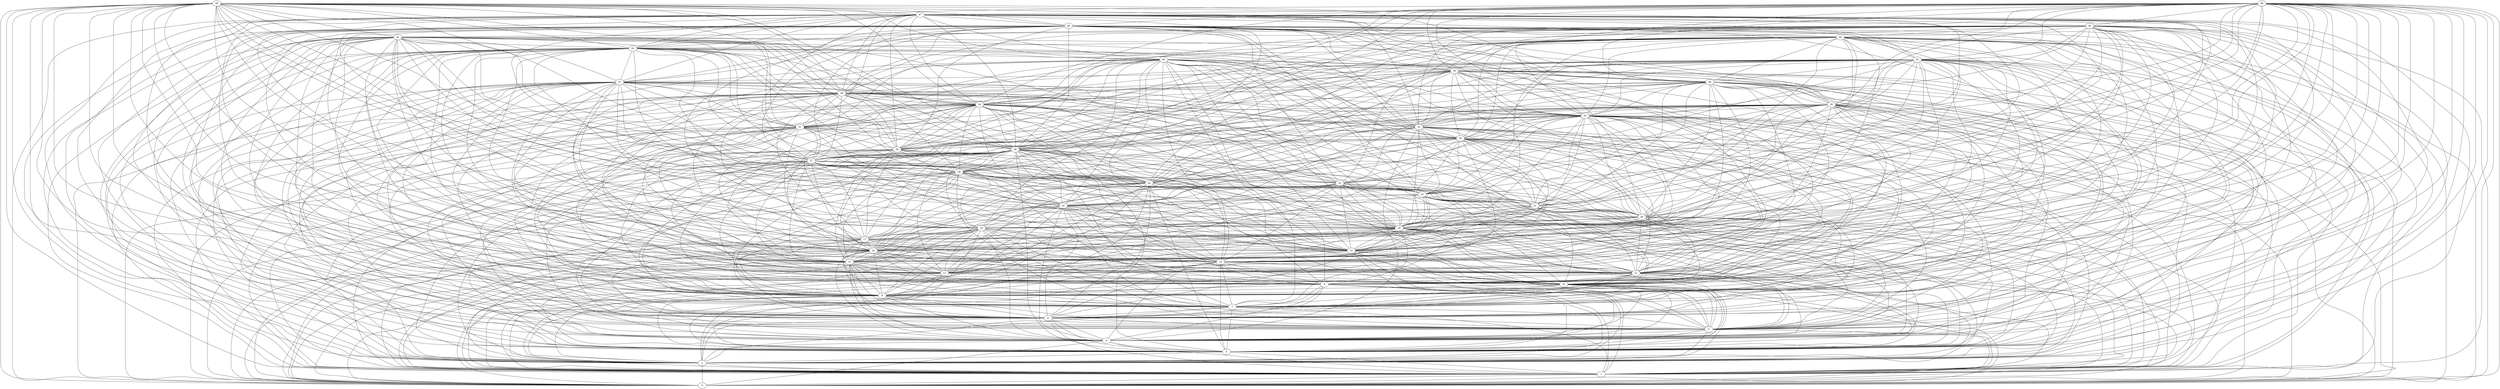 /* Created by igraph 0.7.1 */
graph {
  0 [
    id=0
  ];
  1 [
    id=1
  ];
  2 [
    id=2
  ];
  3 [
    id=3
  ];
  4 [
    id=4
  ];
  5 [
    id=5
  ];
  6 [
    id=6
  ];
  7 [
    id=7
  ];
  8 [
    id=8
  ];
  9 [
    id=9
  ];
  10 [
    id=10
  ];
  11 [
    id=11
  ];
  12 [
    id=12
  ];
  13 [
    id=13
  ];
  14 [
    id=14
  ];
  15 [
    id=15
  ];
  16 [
    id=16
  ];
  17 [
    id=17
  ];
  18 [
    id=18
  ];
  19 [
    id=19
  ];
  20 [
    id=20
  ];
  21 [
    id=21
  ];
  22 [
    id=22
  ];
  23 [
    id=23
  ];
  24 [
    id=24
  ];
  25 [
    id=25
  ];
  26 [
    id=26
  ];
  27 [
    id=27
  ];
  28 [
    id=28
  ];
  29 [
    id=29
  ];
  30 [
    id=30
  ];
  31 [
    id=31
  ];
  32 [
    id=32
  ];
  33 [
    id=33
  ];
  34 [
    id=34
  ];
  35 [
    id=35
  ];
  36 [
    id=36
  ];
  37 [
    id=37
  ];
  38 [
    id=38
  ];
  39 [
    id=39
  ];
  40 [
    id=40
  ];
  41 [
    id=41
  ];
  42 [
    id=42
  ];
  43 [
    id=43
  ];
  44 [
    id=44
  ];
  45 [
    id=45
  ];
  46 [
    id=46
  ];
  47 [
    id=47
  ];
  48 [
    id=48
  ];
  49 [
    id=49
  ];

  1 -- 0;
  2 -- 0;
  2 -- 1;
  3 -- 1;
  3 -- 2;
  4 -- 0;
  4 -- 1;
  4 -- 2;
  4 -- 3;
  5 -- 1;
  5 -- 2;
  5 -- 3;
  5 -- 4;
  6 -- 1;
  6 -- 2;
  6 -- 3;
  6 -- 4;
  6 -- 5;
  7 -- 1;
  7 -- 2;
  7 -- 3;
  7 -- 5;
  7 -- 6;
  8 -- 1;
  8 -- 2;
  8 -- 3;
  8 -- 4;
  8 -- 5;
  8 -- 6;
  8 -- 7;
  9 -- 1;
  9 -- 2;
  9 -- 3;
  9 -- 4;
  9 -- 5;
  9 -- 6;
  9 -- 7;
  9 -- 8;
  10 -- 0;
  10 -- 1;
  10 -- 2;
  10 -- 3;
  10 -- 4;
  10 -- 5;
  10 -- 6;
  10 -- 7;
  10 -- 8;
  11 -- 0;
  11 -- 1;
  11 -- 2;
  11 -- 3;
  11 -- 9;
  11 -- 10;
  12 -- 0;
  12 -- 1;
  12 -- 3;
  12 -- 4;
  12 -- 5;
  12 -- 6;
  12 -- 7;
  12 -- 8;
  12 -- 9;
  12 -- 10;
  13 -- 0;
  13 -- 1;
  13 -- 4;
  13 -- 5;
  13 -- 6;
  13 -- 7;
  13 -- 8;
  13 -- 9;
  13 -- 11;
  13 -- 12;
  14 -- 2;
  14 -- 3;
  14 -- 4;
  14 -- 7;
  14 -- 8;
  14 -- 9;
  14 -- 10;
  14 -- 12;
  15 -- 1;
  15 -- 2;
  15 -- 3;
  15 -- 5;
  15 -- 6;
  15 -- 10;
  15 -- 11;
  15 -- 12;
  15 -- 13;
  16 -- 0;
  16 -- 1;
  16 -- 2;
  16 -- 3;
  16 -- 4;
  16 -- 6;
  16 -- 7;
  16 -- 8;
  16 -- 9;
  16 -- 10;
  16 -- 11;
  16 -- 13;
  16 -- 14;
  17 -- 0;
  17 -- 1;
  17 -- 4;
  17 -- 7;
  17 -- 8;
  17 -- 9;
  17 -- 12;
  17 -- 13;
  17 -- 15;
  17 -- 16;
  18 -- 0;
  18 -- 2;
  18 -- 3;
  18 -- 4;
  18 -- 5;
  18 -- 6;
  18 -- 7;
  18 -- 8;
  18 -- 10;
  18 -- 11;
  18 -- 12;
  18 -- 13;
  18 -- 14;
  18 -- 17;
  19 -- 0;
  19 -- 1;
  19 -- 2;
  19 -- 3;
  19 -- 4;
  19 -- 5;
  19 -- 7;
  19 -- 8;
  19 -- 10;
  19 -- 11;
  19 -- 12;
  19 -- 13;
  19 -- 14;
  19 -- 15;
  19 -- 16;
  19 -- 17;
  20 -- 0;
  20 -- 1;
  20 -- 2;
  20 -- 3;
  20 -- 4;
  20 -- 5;
  20 -- 10;
  20 -- 12;
  20 -- 14;
  20 -- 15;
  20 -- 16;
  20 -- 17;
  20 -- 18;
  20 -- 19;
  21 -- 1;
  21 -- 2;
  21 -- 3;
  21 -- 4;
  21 -- 5;
  21 -- 10;
  21 -- 11;
  21 -- 12;
  21 -- 14;
  21 -- 15;
  21 -- 16;
  21 -- 17;
  21 -- 18;
  21 -- 19;
  21 -- 20;
  22 -- 0;
  22 -- 1;
  22 -- 4;
  22 -- 5;
  22 -- 6;
  22 -- 8;
  22 -- 9;
  22 -- 10;
  22 -- 11;
  22 -- 13;
  22 -- 14;
  22 -- 15;
  22 -- 18;
  22 -- 19;
  22 -- 20;
  23 -- 1;
  23 -- 2;
  23 -- 3;
  23 -- 4;
  23 -- 5;
  23 -- 7;
  23 -- 8;
  23 -- 9;
  23 -- 10;
  23 -- 13;
  23 -- 15;
  23 -- 17;
  23 -- 18;
  23 -- 21;
  23 -- 22;
  24 -- 0;
  24 -- 1;
  24 -- 2;
  24 -- 3;
  24 -- 5;
  24 -- 6;
  24 -- 11;
  24 -- 13;
  24 -- 15;
  24 -- 16;
  24 -- 18;
  24 -- 19;
  24 -- 20;
  24 -- 22;
  25 -- 1;
  25 -- 3;
  25 -- 4;
  25 -- 8;
  25 -- 11;
  25 -- 12;
  25 -- 13;
  25 -- 14;
  25 -- 15;
  25 -- 18;
  25 -- 19;
  25 -- 20;
  25 -- 21;
  25 -- 22;
  25 -- 23;
  26 -- 0;
  26 -- 1;
  26 -- 2;
  26 -- 3;
  26 -- 4;
  26 -- 5;
  26 -- 6;
  26 -- 8;
  26 -- 9;
  26 -- 12;
  26 -- 15;
  26 -- 17;
  26 -- 18;
  26 -- 19;
  26 -- 21;
  26 -- 22;
  26 -- 23;
  26 -- 24;
  26 -- 25;
  27 -- 0;
  27 -- 1;
  27 -- 2;
  27 -- 4;
  27 -- 6;
  27 -- 8;
  27 -- 9;
  27 -- 10;
  27 -- 11;
  27 -- 12;
  27 -- 13;
  27 -- 14;
  27 -- 15;
  27 -- 17;
  27 -- 18;
  27 -- 19;
  27 -- 21;
  27 -- 22;
  27 -- 23;
  27 -- 24;
  27 -- 25;
  27 -- 26;
  28 -- 0;
  28 -- 1;
  28 -- 2;
  28 -- 3;
  28 -- 4;
  28 -- 6;
  28 -- 7;
  28 -- 8;
  28 -- 9;
  28 -- 10;
  28 -- 11;
  28 -- 12;
  28 -- 13;
  28 -- 14;
  28 -- 15;
  28 -- 16;
  28 -- 17;
  28 -- 18;
  28 -- 19;
  28 -- 20;
  28 -- 21;
  28 -- 22;
  28 -- 23;
  28 -- 24;
  28 -- 26;
  28 -- 27;
  29 -- 0;
  29 -- 4;
  29 -- 5;
  29 -- 7;
  29 -- 8;
  29 -- 11;
  29 -- 13;
  29 -- 15;
  29 -- 16;
  29 -- 17;
  29 -- 20;
  29 -- 22;
  29 -- 24;
  29 -- 25;
  29 -- 27;
  30 -- 0;
  30 -- 1;
  30 -- 2;
  30 -- 5;
  30 -- 6;
  30 -- 7;
  30 -- 8;
  30 -- 9;
  30 -- 10;
  30 -- 11;
  30 -- 12;
  30 -- 14;
  30 -- 16;
  30 -- 18;
  30 -- 20;
  30 -- 21;
  30 -- 22;
  30 -- 23;
  30 -- 24;
  30 -- 27;
  30 -- 28;
  30 -- 29;
  31 -- 0;
  31 -- 1;
  31 -- 2;
  31 -- 3;
  31 -- 5;
  31 -- 6;
  31 -- 7;
  31 -- 8;
  31 -- 10;
  31 -- 11;
  31 -- 12;
  31 -- 13;
  31 -- 15;
  31 -- 16;
  31 -- 18;
  31 -- 25;
  31 -- 26;
  31 -- 27;
  31 -- 28;
  31 -- 29;
  31 -- 30;
  32 -- 0;
  32 -- 1;
  32 -- 3;
  32 -- 4;
  32 -- 5;
  32 -- 6;
  32 -- 10;
  32 -- 11;
  32 -- 12;
  32 -- 15;
  32 -- 16;
  32 -- 18;
  32 -- 20;
  32 -- 21;
  32 -- 22;
  32 -- 23;
  32 -- 24;
  32 -- 25;
  32 -- 30;
  33 -- 0;
  33 -- 1;
  33 -- 2;
  33 -- 3;
  33 -- 4;
  33 -- 5;
  33 -- 6;
  33 -- 7;
  33 -- 8;
  33 -- 9;
  33 -- 10;
  33 -- 12;
  33 -- 13;
  33 -- 14;
  33 -- 15;
  33 -- 16;
  33 -- 17;
  33 -- 18;
  33 -- 20;
  33 -- 21;
  33 -- 23;
  33 -- 24;
  33 -- 25;
  33 -- 27;
  33 -- 28;
  33 -- 29;
  33 -- 32;
  34 -- 1;
  34 -- 2;
  34 -- 3;
  34 -- 4;
  34 -- 6;
  34 -- 8;
  34 -- 9;
  34 -- 10;
  34 -- 12;
  34 -- 13;
  34 -- 14;
  34 -- 15;
  34 -- 16;
  34 -- 17;
  34 -- 18;
  34 -- 21;
  34 -- 22;
  34 -- 23;
  34 -- 25;
  34 -- 26;
  34 -- 27;
  34 -- 28;
  34 -- 29;
  34 -- 31;
  34 -- 32;
  34 -- 33;
  35 -- 0;
  35 -- 2;
  35 -- 3;
  35 -- 4;
  35 -- 5;
  35 -- 7;
  35 -- 8;
  35 -- 9;
  35 -- 10;
  35 -- 11;
  35 -- 12;
  35 -- 13;
  35 -- 16;
  35 -- 19;
  35 -- 20;
  35 -- 21;
  35 -- 23;
  35 -- 24;
  35 -- 25;
  35 -- 26;
  35 -- 27;
  35 -- 29;
  35 -- 30;
  35 -- 31;
  35 -- 32;
  35 -- 33;
  36 -- 0;
  36 -- 2;
  36 -- 3;
  36 -- 5;
  36 -- 6;
  36 -- 7;
  36 -- 11;
  36 -- 12;
  36 -- 13;
  36 -- 14;
  36 -- 17;
  36 -- 18;
  36 -- 19;
  36 -- 20;
  36 -- 24;
  36 -- 25;
  36 -- 26;
  36 -- 27;
  36 -- 29;
  36 -- 30;
  36 -- 31;
  36 -- 32;
  36 -- 33;
  36 -- 34;
  37 -- 1;
  37 -- 2;
  37 -- 3;
  37 -- 4;
  37 -- 5;
  37 -- 6;
  37 -- 7;
  37 -- 8;
  37 -- 9;
  37 -- 11;
  37 -- 12;
  37 -- 14;
  37 -- 16;
  37 -- 17;
  37 -- 18;
  37 -- 21;
  37 -- 22;
  37 -- 24;
  37 -- 27;
  37 -- 28;
  37 -- 30;
  37 -- 31;
  37 -- 32;
  37 -- 33;
  37 -- 34;
  37 -- 36;
  38 -- 0;
  38 -- 1;
  38 -- 4;
  38 -- 5;
  38 -- 6;
  38 -- 7;
  38 -- 8;
  38 -- 11;
  38 -- 12;
  38 -- 13;
  38 -- 14;
  38 -- 15;
  38 -- 18;
  38 -- 20;
  38 -- 21;
  38 -- 27;
  38 -- 28;
  38 -- 31;
  38 -- 32;
  38 -- 33;
  38 -- 34;
  38 -- 35;
  38 -- 36;
  39 -- 1;
  39 -- 3;
  39 -- 4;
  39 -- 5;
  39 -- 7;
  39 -- 8;
  39 -- 9;
  39 -- 10;
  39 -- 12;
  39 -- 13;
  39 -- 17;
  39 -- 18;
  39 -- 22;
  39 -- 24;
  39 -- 27;
  39 -- 28;
  39 -- 30;
  39 -- 31;
  39 -- 33;
  39 -- 34;
  39 -- 36;
  39 -- 37;
  39 -- 38;
  40 -- 1;
  40 -- 5;
  40 -- 7;
  40 -- 8;
  40 -- 9;
  40 -- 12;
  40 -- 13;
  40 -- 14;
  40 -- 15;
  40 -- 16;
  40 -- 18;
  40 -- 19;
  40 -- 20;
  40 -- 22;
  40 -- 23;
  40 -- 24;
  40 -- 28;
  40 -- 29;
  40 -- 30;
  40 -- 31;
  40 -- 33;
  40 -- 34;
  40 -- 35;
  40 -- 36;
  40 -- 38;
  40 -- 39;
  41 -- 2;
  41 -- 3;
  41 -- 4;
  41 -- 6;
  41 -- 7;
  41 -- 8;
  41 -- 9;
  41 -- 10;
  41 -- 11;
  41 -- 13;
  41 -- 14;
  41 -- 15;
  41 -- 16;
  41 -- 18;
  41 -- 19;
  41 -- 22;
  41 -- 26;
  41 -- 27;
  41 -- 28;
  41 -- 29;
  41 -- 31;
  41 -- 32;
  41 -- 33;
  41 -- 34;
  41 -- 36;
  41 -- 37;
  41 -- 39;
  41 -- 40;
  42 -- 1;
  42 -- 2;
  42 -- 3;
  42 -- 5;
  42 -- 6;
  42 -- 7;
  42 -- 8;
  42 -- 9;
  42 -- 10;
  42 -- 11;
  42 -- 13;
  42 -- 14;
  42 -- 16;
  42 -- 17;
  42 -- 18;
  42 -- 19;
  42 -- 21;
  42 -- 22;
  42 -- 23;
  42 -- 24;
  42 -- 25;
  42 -- 26;
  42 -- 27;
  42 -- 28;
  42 -- 30;
  42 -- 31;
  42 -- 32;
  42 -- 34;
  42 -- 35;
  42 -- 36;
  42 -- 37;
  42 -- 41;
  43 -- 1;
  43 -- 2;
  43 -- 3;
  43 -- 5;
  43 -- 6;
  43 -- 7;
  43 -- 8;
  43 -- 9;
  43 -- 10;
  43 -- 12;
  43 -- 13;
  43 -- 15;
  43 -- 16;
  43 -- 18;
  43 -- 20;
  43 -- 21;
  43 -- 22;
  43 -- 24;
  43 -- 25;
  43 -- 26;
  43 -- 29;
  43 -- 30;
  43 -- 31;
  43 -- 32;
  43 -- 33;
  43 -- 34;
  43 -- 35;
  43 -- 36;
  43 -- 38;
  43 -- 39;
  44 -- 0;
  44 -- 1;
  44 -- 2;
  44 -- 3;
  44 -- 6;
  44 -- 7;
  44 -- 9;
  44 -- 11;
  44 -- 12;
  44 -- 14;
  44 -- 15;
  44 -- 16;
  44 -- 18;
  44 -- 19;
  44 -- 21;
  44 -- 23;
  44 -- 24;
  44 -- 25;
  44 -- 26;
  44 -- 28;
  44 -- 30;
  44 -- 31;
  44 -- 32;
  44 -- 33;
  44 -- 34;
  44 -- 35;
  44 -- 38;
  44 -- 39;
  44 -- 41;
  45 -- 0;
  45 -- 1;
  45 -- 4;
  45 -- 5;
  45 -- 6;
  45 -- 9;
  45 -- 10;
  45 -- 11;
  45 -- 12;
  45 -- 15;
  45 -- 17;
  45 -- 18;
  45 -- 20;
  45 -- 21;
  45 -- 23;
  45 -- 24;
  45 -- 26;
  45 -- 27;
  45 -- 28;
  45 -- 29;
  45 -- 30;
  45 -- 32;
  45 -- 33;
  45 -- 35;
  45 -- 36;
  45 -- 37;
  45 -- 41;
  45 -- 42;
  45 -- 43;
  46 -- 0;
  46 -- 2;
  46 -- 3;
  46 -- 4;
  46 -- 5;
  46 -- 6;
  46 -- 7;
  46 -- 8;
  46 -- 9;
  46 -- 12;
  46 -- 13;
  46 -- 16;
  46 -- 17;
  46 -- 19;
  46 -- 20;
  46 -- 21;
  46 -- 22;
  46 -- 23;
  46 -- 25;
  46 -- 27;
  46 -- 28;
  46 -- 29;
  46 -- 32;
  46 -- 33;
  46 -- 36;
  46 -- 37;
  46 -- 38;
  46 -- 39;
  46 -- 43;
  46 -- 44;
  47 -- 0;
  47 -- 1;
  47 -- 3;
  47 -- 5;
  47 -- 6;
  47 -- 8;
  47 -- 9;
  47 -- 11;
  47 -- 12;
  47 -- 13;
  47 -- 14;
  47 -- 15;
  47 -- 18;
  47 -- 19;
  47 -- 20;
  47 -- 21;
  47 -- 23;
  47 -- 24;
  47 -- 26;
  47 -- 27;
  47 -- 28;
  47 -- 29;
  47 -- 31;
  47 -- 34;
  47 -- 35;
  47 -- 36;
  47 -- 37;
  47 -- 38;
  47 -- 40;
  47 -- 41;
  47 -- 43;
  47 -- 44;
  47 -- 46;
  48 -- 0;
  48 -- 1;
  48 -- 2;
  48 -- 3;
  48 -- 4;
  48 -- 5;
  48 -- 6;
  48 -- 8;
  48 -- 9;
  48 -- 10;
  48 -- 12;
  48 -- 13;
  48 -- 14;
  48 -- 15;
  48 -- 16;
  48 -- 17;
  48 -- 18;
  48 -- 20;
  48 -- 21;
  48 -- 22;
  48 -- 24;
  48 -- 25;
  48 -- 27;
  48 -- 28;
  48 -- 29;
  48 -- 33;
  48 -- 34;
  48 -- 35;
  48 -- 38;
  48 -- 39;
  48 -- 40;
  48 -- 41;
  48 -- 43;
  48 -- 44;
  48 -- 45;
  48 -- 46;
  48 -- 47;
  49 -- 0;
  49 -- 1;
  49 -- 2;
  49 -- 5;
  49 -- 7;
  49 -- 8;
  49 -- 10;
  49 -- 11;
  49 -- 12;
  49 -- 13;
  49 -- 14;
  49 -- 15;
  49 -- 16;
  49 -- 17;
  49 -- 18;
  49 -- 20;
  49 -- 21;
  49 -- 23;
  49 -- 24;
  49 -- 27;
  49 -- 28;
  49 -- 29;
  49 -- 31;
  49 -- 32;
  49 -- 34;
  49 -- 36;
  49 -- 38;
  49 -- 40;
  49 -- 41;
  49 -- 42;
  49 -- 45;
  49 -- 46;
  49 -- 47;
}
